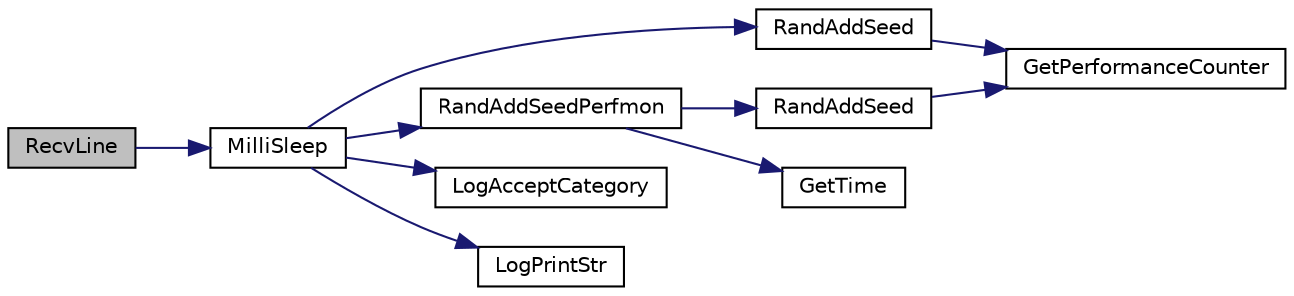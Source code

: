 digraph "RecvLine"
{
  edge [fontname="Helvetica",fontsize="10",labelfontname="Helvetica",labelfontsize="10"];
  node [fontname="Helvetica",fontsize="10",shape=record];
  rankdir="LR";
  Node241 [label="RecvLine",height=0.2,width=0.4,color="black", fillcolor="grey75", style="filled", fontcolor="black"];
  Node241 -> Node242 [color="midnightblue",fontsize="10",style="solid",fontname="Helvetica"];
  Node242 [label="MilliSleep",height=0.2,width=0.4,color="black", fillcolor="white", style="filled",URL="$util_8h.html#ac635182d3e845eda4af4fa5ab31609da"];
  Node242 -> Node243 [color="midnightblue",fontsize="10",style="solid",fontname="Helvetica"];
  Node243 [label="RandAddSeed",height=0.2,width=0.4,color="black", fillcolor="white", style="filled",URL="$util_8h.html#ab699fbdf803610a4e2060fd87787f7e0"];
  Node243 -> Node244 [color="midnightblue",fontsize="10",style="solid",fontname="Helvetica"];
  Node244 [label="GetPerformanceCounter",height=0.2,width=0.4,color="black", fillcolor="white", style="filled",URL="$util_8h.html#acd4d9988b9bb3f31fddf72a34b2bc37f"];
  Node242 -> Node245 [color="midnightblue",fontsize="10",style="solid",fontname="Helvetica"];
  Node245 [label="RandAddSeedPerfmon",height=0.2,width=0.4,color="black", fillcolor="white", style="filled",URL="$util_8h.html#a786af12a87491f8dc24351d93b9833b6"];
  Node245 -> Node246 [color="midnightblue",fontsize="10",style="solid",fontname="Helvetica"];
  Node246 [label="RandAddSeed",height=0.2,width=0.4,color="black", fillcolor="white", style="filled",URL="$util_8cpp.html#ab699fbdf803610a4e2060fd87787f7e0"];
  Node246 -> Node244 [color="midnightblue",fontsize="10",style="solid",fontname="Helvetica"];
  Node245 -> Node247 [color="midnightblue",fontsize="10",style="solid",fontname="Helvetica"];
  Node247 [label="GetTime",height=0.2,width=0.4,color="black", fillcolor="white", style="filled",URL="$util_8cpp.html#a46fac5fba8ba905b5f9acb364f5d8c6f"];
  Node242 -> Node248 [color="midnightblue",fontsize="10",style="solid",fontname="Helvetica"];
  Node248 [label="LogAcceptCategory",height=0.2,width=0.4,color="black", fillcolor="white", style="filled",URL="$util_8h.html#a343d2a13efe00125f78d25dafb0a8d98"];
  Node242 -> Node249 [color="midnightblue",fontsize="10",style="solid",fontname="Helvetica"];
  Node249 [label="LogPrintStr",height=0.2,width=0.4,color="black", fillcolor="white", style="filled",URL="$util_8h.html#afd4c3002b2797c0560adddb6af3ca1da"];
}
